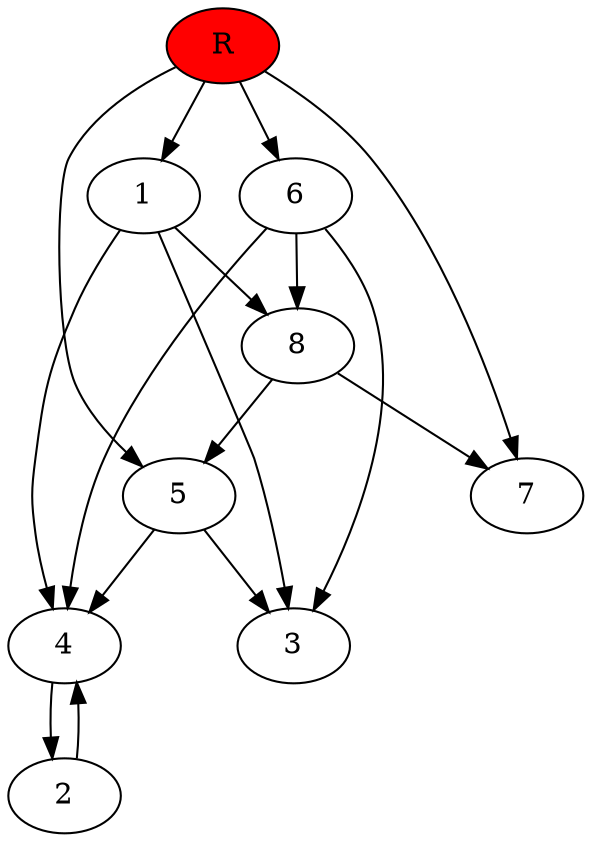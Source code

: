 digraph prb28510 {
	1
	2
	3
	4
	5
	6
	7
	8
	R [fillcolor="#ff0000" style=filled]
	1 -> 3
	1 -> 4
	1 -> 8
	2 -> 4
	4 -> 2
	5 -> 3
	5 -> 4
	6 -> 3
	6 -> 4
	6 -> 8
	8 -> 5
	8 -> 7
	R -> 1
	R -> 5
	R -> 6
	R -> 7
}
